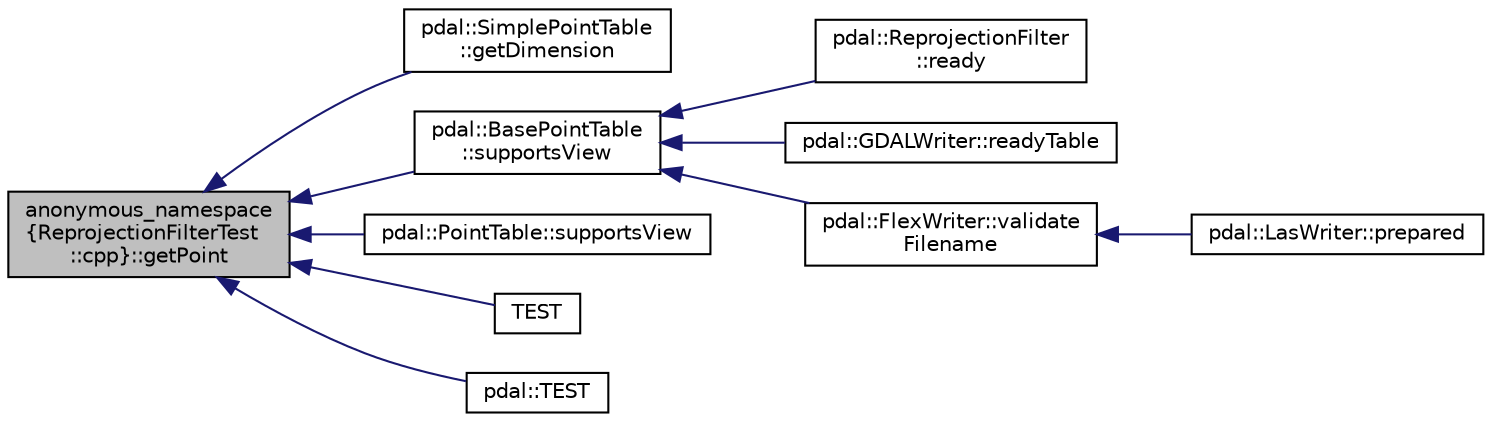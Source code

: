 digraph "anonymous_namespace{ReprojectionFilterTest::cpp}::getPoint"
{
  edge [fontname="Helvetica",fontsize="10",labelfontname="Helvetica",labelfontsize="10"];
  node [fontname="Helvetica",fontsize="10",shape=record];
  rankdir="LR";
  Node1 [label="anonymous_namespace\l\{ReprojectionFilterTest\l::cpp\}::getPoint",height=0.2,width=0.4,color="black", fillcolor="grey75", style="filled", fontcolor="black"];
  Node1 -> Node2 [dir="back",color="midnightblue",fontsize="10",style="solid",fontname="Helvetica"];
  Node2 [label="pdal::SimplePointTable\l::getDimension",height=0.2,width=0.4,color="black", fillcolor="white", style="filled",URL="$classpdal_1_1SimplePointTable.html#a78d8d1064458e3b7fb068cf743871a73"];
  Node1 -> Node3 [dir="back",color="midnightblue",fontsize="10",style="solid",fontname="Helvetica"];
  Node3 [label="pdal::BasePointTable\l::supportsView",height=0.2,width=0.4,color="black", fillcolor="white", style="filled",URL="$classpdal_1_1BasePointTable.html#a82dcbafa29259989b24307186fbda54c"];
  Node3 -> Node4 [dir="back",color="midnightblue",fontsize="10",style="solid",fontname="Helvetica"];
  Node4 [label="pdal::ReprojectionFilter\l::ready",height=0.2,width=0.4,color="black", fillcolor="white", style="filled",URL="$classpdal_1_1ReprojectionFilter.html#a84cf8a7e1d63a6ca14a67c99ab1a936a"];
  Node3 -> Node5 [dir="back",color="midnightblue",fontsize="10",style="solid",fontname="Helvetica"];
  Node5 [label="pdal::GDALWriter::readyTable",height=0.2,width=0.4,color="black", fillcolor="white", style="filled",URL="$classpdal_1_1GDALWriter.html#a7a6b359afb9b6619910d1145202ad31c"];
  Node3 -> Node6 [dir="back",color="midnightblue",fontsize="10",style="solid",fontname="Helvetica"];
  Node6 [label="pdal::FlexWriter::validate\lFilename",height=0.2,width=0.4,color="black", fillcolor="white", style="filled",URL="$classpdal_1_1FlexWriter.html#ab493878d6021020ec84b57b5500df142"];
  Node6 -> Node7 [dir="back",color="midnightblue",fontsize="10",style="solid",fontname="Helvetica"];
  Node7 [label="pdal::LasWriter::prepared",height=0.2,width=0.4,color="black", fillcolor="white", style="filled",URL="$classpdal_1_1LasWriter.html#a12a07c613de24341d69fae93497a4cbc"];
  Node1 -> Node8 [dir="back",color="midnightblue",fontsize="10",style="solid",fontname="Helvetica"];
  Node8 [label="pdal::PointTable::supportsView",height=0.2,width=0.4,color="black", fillcolor="white", style="filled",URL="$classpdal_1_1PointTable.html#a9fc44492557cf443647aa6d5b7e30c7d"];
  Node1 -> Node9 [dir="back",color="midnightblue",fontsize="10",style="solid",fontname="Helvetica"];
  Node9 [label="TEST",height=0.2,width=0.4,color="black", fillcolor="white", style="filled",URL="$ReprojectionFilterTest_8cpp.html#a50a9217e6f82e4333d75c8c912e6d8d6"];
  Node1 -> Node10 [dir="back",color="midnightblue",fontsize="10",style="solid",fontname="Helvetica"];
  Node10 [label="pdal::TEST",height=0.2,width=0.4,color="black", fillcolor="white", style="filled",URL="$namespacepdal.html#a50f4bb88c99d57979287fdbec7dfabc6"];
}
